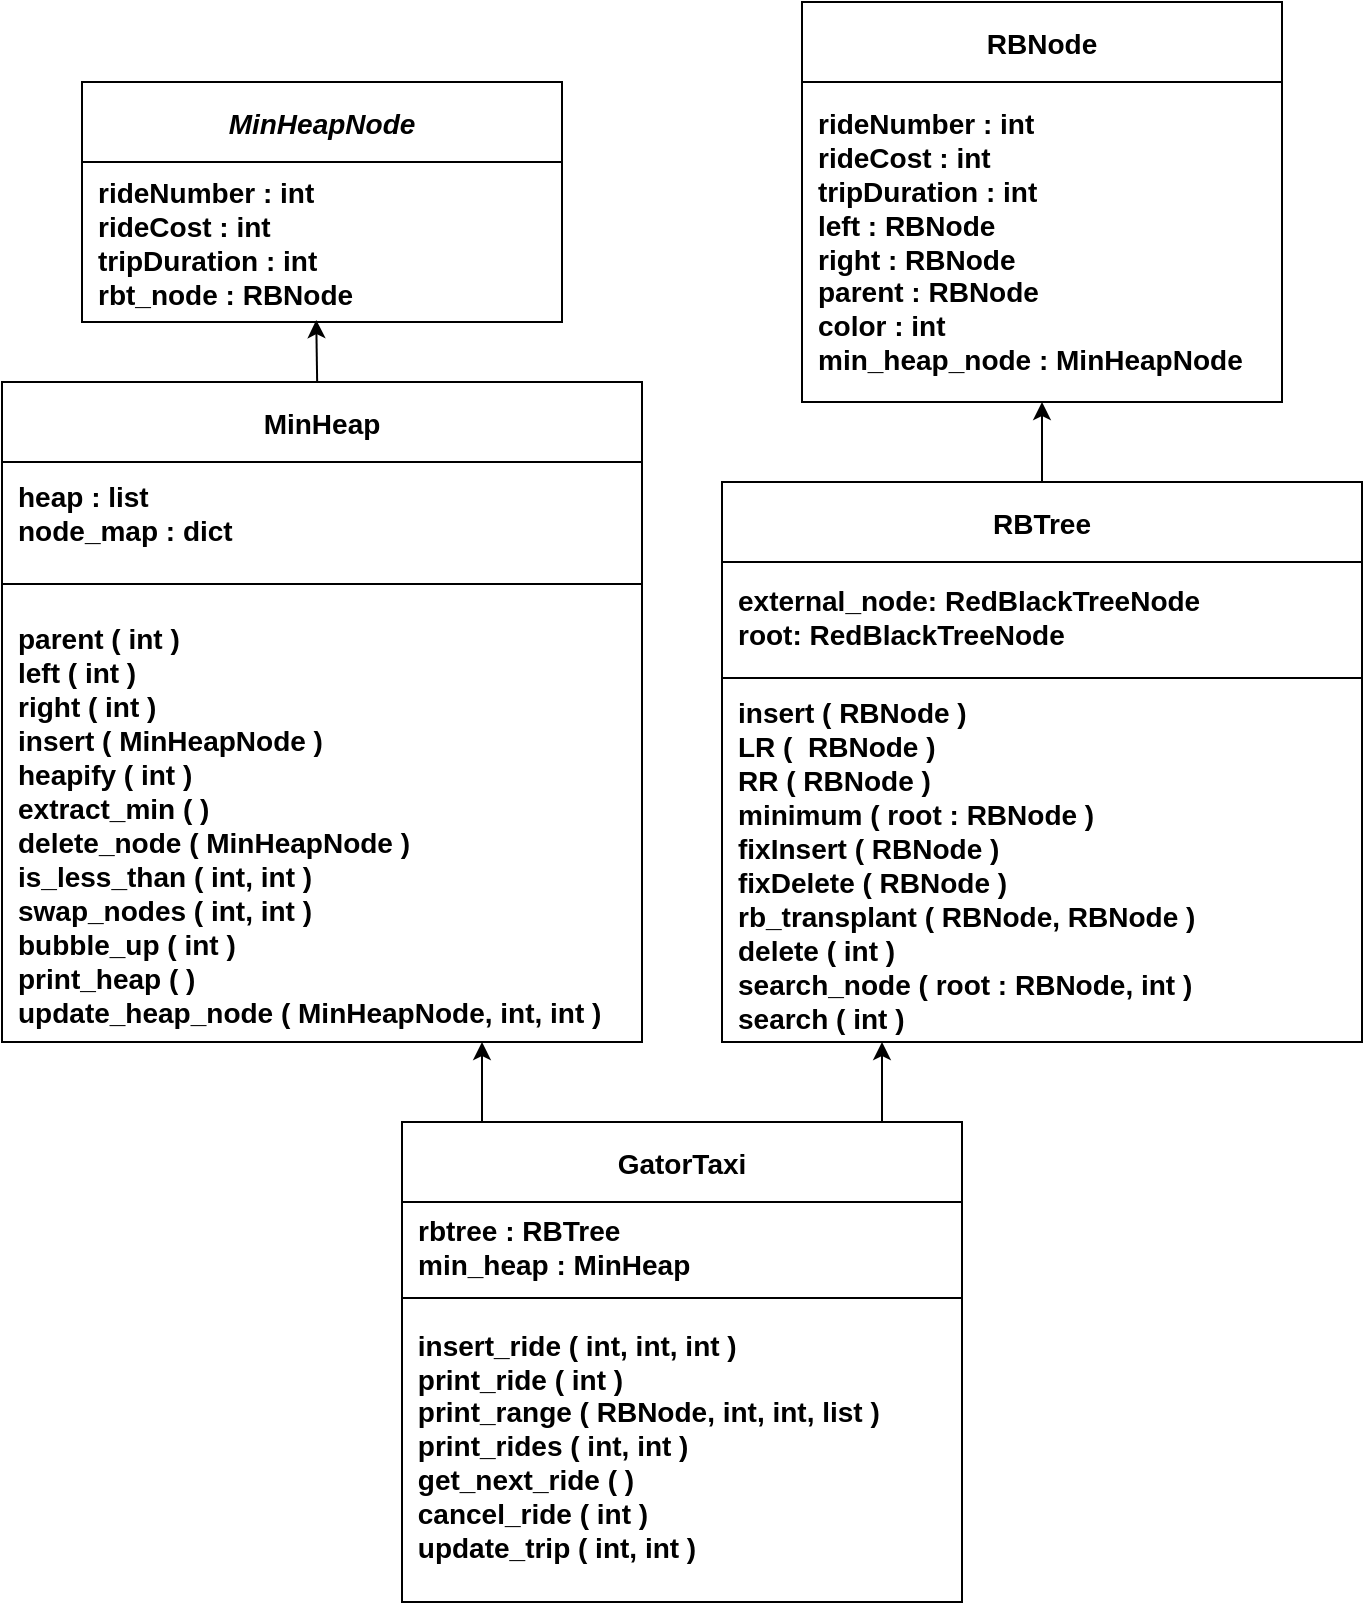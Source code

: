 <mxfile version="21.1.7" type="device">
  <diagram id="C5RBs43oDa-KdzZeNtuy" name="Page-1">
    <mxGraphModel dx="984" dy="667" grid="1" gridSize="10" guides="1" tooltips="1" connect="1" arrows="1" fold="1" page="1" pageScale="1" pageWidth="827" pageHeight="1169" math="0" shadow="0">
      <root>
        <mxCell id="WIyWlLk6GJQsqaUBKTNV-0" />
        <mxCell id="WIyWlLk6GJQsqaUBKTNV-1" parent="WIyWlLk6GJQsqaUBKTNV-0" />
        <mxCell id="7pUc_L0GtBTxHSkgT-HD-0" value="MinHeapNode" style="swimlane;fontStyle=3;align=center;verticalAlign=middle;childLayout=stackLayout;horizontal=1;startSize=40;horizontalStack=0;resizeParent=1;resizeLast=0;collapsible=1;marginBottom=0;rounded=0;shadow=0;strokeWidth=1;spacing=4;fontSize=14;labelBorderColor=none;labelBackgroundColor=none;" parent="WIyWlLk6GJQsqaUBKTNV-1" vertex="1">
          <mxGeometry x="120" y="80" width="240" height="120" as="geometry">
            <mxRectangle x="230" y="140" width="160" height="26" as="alternateBounds" />
          </mxGeometry>
        </mxCell>
        <mxCell id="7pUc_L0GtBTxHSkgT-HD-1" value="rideNumber : int &#xa;rideCost : int&#xa;tripDuration : int&#xa;rbt_node : RBNode" style="text;align=left;verticalAlign=middle;spacingLeft=4;spacingRight=4;overflow=hidden;rotatable=0;points=[[0,0.5],[1,0.5]];portConstraint=eastwest;spacing=4;fontSize=14;labelBorderColor=none;fontStyle=1;labelBackgroundColor=none;" parent="7pUc_L0GtBTxHSkgT-HD-0" vertex="1">
          <mxGeometry y="40" width="240" height="80" as="geometry" />
        </mxCell>
        <mxCell id="7pUc_L0GtBTxHSkgT-HD-4" value="MinHeap" style="swimlane;fontStyle=1;align=center;verticalAlign=middle;childLayout=stackLayout;horizontal=1;startSize=40;horizontalStack=0;resizeParent=1;resizeLast=0;collapsible=1;marginBottom=0;rounded=0;shadow=0;strokeWidth=1;spacing=4;fontSize=14;labelBorderColor=none;labelBackgroundColor=none;" parent="WIyWlLk6GJQsqaUBKTNV-1" vertex="1">
          <mxGeometry x="80" y="230" width="320" height="330" as="geometry">
            <mxRectangle x="130" y="380" width="160" height="26" as="alternateBounds" />
          </mxGeometry>
        </mxCell>
        <mxCell id="7pUc_L0GtBTxHSkgT-HD-5" value="heap : list&#xa;node_map : dict" style="text;align=left;verticalAlign=middle;spacingLeft=4;spacingRight=4;overflow=hidden;rotatable=0;points=[[0,0.5],[1,0.5]];portConstraint=eastwest;spacing=4;fontSize=14;labelBorderColor=none;fontStyle=1;labelBackgroundColor=none;" parent="7pUc_L0GtBTxHSkgT-HD-4" vertex="1">
          <mxGeometry y="40" width="320" height="50" as="geometry" />
        </mxCell>
        <mxCell id="7pUc_L0GtBTxHSkgT-HD-6" value="" style="line;html=1;strokeWidth=1;align=left;verticalAlign=middle;spacingTop=-1;spacingLeft=3;spacingRight=3;rotatable=0;labelPosition=right;points=[];portConstraint=eastwest;spacing=4;fontSize=14;labelBorderColor=none;fontStyle=1;labelBackgroundColor=none;" parent="7pUc_L0GtBTxHSkgT-HD-4" vertex="1">
          <mxGeometry y="90" width="320" height="22" as="geometry" />
        </mxCell>
        <mxCell id="7pUc_L0GtBTxHSkgT-HD-7" value="parent ( int )&#xa;left ( int )&#xa;right ( int )&#xa;insert ( MinHeapNode )&#xa;heapify ( int )&#xa;extract_min ( )&#xa;delete_node ( MinHeapNode )&#xa;is_less_than ( int, int )&#xa;swap_nodes ( int, int )&#xa;bubble_up ( int )&#xa;print_heap ( )&#xa;update_heap_node ( MinHeapNode, int, int )" style="text;align=left;verticalAlign=middle;spacingLeft=4;spacingRight=4;overflow=hidden;rotatable=0;points=[[0,0.5],[1,0.5]];portConstraint=eastwest;fontStyle=1;spacing=4;fontSize=14;labelBorderColor=none;labelBackgroundColor=none;" parent="7pUc_L0GtBTxHSkgT-HD-4" vertex="1">
          <mxGeometry y="112" width="320" height="218" as="geometry" />
        </mxCell>
        <mxCell id="7pUc_L0GtBTxHSkgT-HD-8" value="RBTree" style="swimlane;fontStyle=1;align=center;verticalAlign=middle;childLayout=stackLayout;horizontal=1;startSize=40;horizontalStack=0;resizeParent=1;resizeLast=0;collapsible=1;marginBottom=0;rounded=0;shadow=0;strokeWidth=1;spacing=4;fontSize=14;labelBorderColor=none;labelBackgroundColor=none;" parent="WIyWlLk6GJQsqaUBKTNV-1" vertex="1">
          <mxGeometry x="440" y="280" width="320" height="280" as="geometry">
            <mxRectangle x="340" y="380" width="170" height="26" as="alternateBounds" />
          </mxGeometry>
        </mxCell>
        <mxCell id="7pUc_L0GtBTxHSkgT-HD-9" value="external_node: RedBlackTreeNode&#xa;root: RedBlackTreeNode" style="text;align=left;verticalAlign=middle;spacingLeft=4;spacingRight=4;overflow=hidden;rotatable=0;points=[[0,0.5],[1,0.5]];portConstraint=eastwest;spacing=4;fontSize=14;labelBorderColor=none;fontStyle=1;labelBackgroundColor=none;" parent="7pUc_L0GtBTxHSkgT-HD-8" vertex="1">
          <mxGeometry y="40" width="320" height="54" as="geometry" />
        </mxCell>
        <mxCell id="7pUc_L0GtBTxHSkgT-HD-10" value="" style="line;html=1;strokeWidth=1;align=left;verticalAlign=middle;spacingTop=-1;spacingLeft=3;spacingRight=3;rotatable=0;labelPosition=right;points=[];portConstraint=eastwest;spacing=4;fontSize=14;labelBorderColor=none;fontStyle=1;labelBackgroundColor=none;" parent="7pUc_L0GtBTxHSkgT-HD-8" vertex="1">
          <mxGeometry y="94" width="320" height="8" as="geometry" />
        </mxCell>
        <mxCell id="7pUc_L0GtBTxHSkgT-HD-11" value="insert ( RBNode )&#xa;LR (  RBNode )&#xa;RR ( RBNode )&#xa;minimum ( root : RBNode )&#xa;fixInsert ( RBNode )&#xa;fixDelete ( RBNode )&#xa;rb_transplant ( RBNode, RBNode )&#xa;delete ( int )&#xa;search_node ( root : RBNode, int )&#xa;search ( int )" style="text;align=left;verticalAlign=middle;spacingLeft=4;spacingRight=4;overflow=hidden;rotatable=0;points=[[0,0.5],[1,0.5]];portConstraint=eastwest;fontStyle=1;spacing=4;fontSize=14;labelBorderColor=none;labelBackgroundColor=none;" parent="7pUc_L0GtBTxHSkgT-HD-8" vertex="1">
          <mxGeometry y="102" width="320" height="178" as="geometry" />
        </mxCell>
        <mxCell id="7pUc_L0GtBTxHSkgT-HD-12" value="RBNode" style="swimlane;fontStyle=1;align=center;verticalAlign=middle;childLayout=stackLayout;horizontal=1;startSize=40;horizontalStack=0;resizeParent=1;resizeLast=0;collapsible=1;marginBottom=0;rounded=0;shadow=0;strokeWidth=1;spacing=4;fontSize=14;labelBorderColor=none;labelBackgroundColor=none;" parent="WIyWlLk6GJQsqaUBKTNV-1" vertex="1">
          <mxGeometry x="480" y="40" width="240" height="200" as="geometry">
            <mxRectangle x="550" y="140" width="160" height="26" as="alternateBounds" />
          </mxGeometry>
        </mxCell>
        <mxCell id="7pUc_L0GtBTxHSkgT-HD-13" value="rideNumber : int&lt;br&gt;rideCost : int&lt;br&gt;tripDuration : int&lt;br&gt;left : RBNode&lt;br&gt;right : RBNode&lt;br&gt;parent : RBNode&lt;br&gt;color : int&lt;br&gt;min_heap_node : MinHeapNode" style="text;align=left;verticalAlign=middle;spacingLeft=4;spacingRight=4;overflow=hidden;rotatable=0;points=[[0,0.5],[1,0.5]];portConstraint=eastwest;rounded=0;shadow=0;html=1;spacingTop=1;spacingBottom=2;spacing=4;whiteSpace=wrap;fontSize=14;labelBorderColor=none;fontStyle=1;labelBackgroundColor=none;" parent="7pUc_L0GtBTxHSkgT-HD-12" vertex="1">
          <mxGeometry y="40" width="240" height="160" as="geometry" />
        </mxCell>
        <mxCell id="7pUc_L0GtBTxHSkgT-HD-16" value="GatorTaxi" style="swimlane;fontStyle=1;align=center;verticalAlign=middle;childLayout=stackLayout;horizontal=1;startSize=40;horizontalStack=0;resizeParent=1;resizeLast=0;collapsible=1;marginBottom=0;rounded=0;shadow=0;strokeWidth=1;spacing=4;fontSize=14;labelBorderColor=none;labelBackgroundColor=none;" parent="WIyWlLk6GJQsqaUBKTNV-1" vertex="1">
          <mxGeometry x="280" y="600" width="280" height="240" as="geometry">
            <mxRectangle x="130" y="380" width="160" height="26" as="alternateBounds" />
          </mxGeometry>
        </mxCell>
        <mxCell id="7pUc_L0GtBTxHSkgT-HD-17" value="rbtree : RBTree&#xa;min_heap : MinHeap" style="text;align=left;verticalAlign=middle;spacingLeft=4;spacingRight=4;overflow=hidden;rotatable=0;points=[[0,0.5],[1,0.5]];portConstraint=eastwest;spacing=4;fontSize=14;labelBorderColor=none;fontStyle=1;labelBackgroundColor=none;" parent="7pUc_L0GtBTxHSkgT-HD-16" vertex="1">
          <mxGeometry y="40" width="280" height="44" as="geometry" />
        </mxCell>
        <mxCell id="7pUc_L0GtBTxHSkgT-HD-18" value="" style="line;html=1;strokeWidth=1;align=left;verticalAlign=middle;spacingTop=-1;spacingLeft=3;spacingRight=3;rotatable=0;labelPosition=right;points=[];portConstraint=eastwest;spacing=4;fontSize=14;labelBorderColor=none;fontStyle=1;labelBackgroundColor=none;" parent="7pUc_L0GtBTxHSkgT-HD-16" vertex="1">
          <mxGeometry y="84" width="280" height="8" as="geometry" />
        </mxCell>
        <mxCell id="7pUc_L0GtBTxHSkgT-HD-19" value="&lt;span style=&quot;background-color: initial;&quot;&gt;&amp;nbsp;insert_ride ( int, int, int )&lt;/span&gt;&lt;br&gt;&lt;div&gt;&amp;nbsp;print_ride ( int )&lt;/div&gt;&lt;div&gt;&amp;nbsp;print_range ( RBNode, int, int, list )&lt;/div&gt;&lt;div&gt;&amp;nbsp;print_rides ( int, int )&lt;/div&gt;&lt;div&gt;&amp;nbsp;get_next_ride ( )&lt;/div&gt;&lt;div&gt;&amp;nbsp;cancel_ride ( int )&lt;/div&gt;&lt;div&gt;&amp;nbsp;update_trip ( int, int )&lt;/div&gt;&lt;div&gt;&lt;/div&gt;" style="text;html=1;align=left;verticalAlign=middle;resizable=0;points=[];autosize=1;strokeColor=none;fillColor=none;fontSize=14;fontColor=default;spacing=4;labelBorderColor=none;fontStyle=1;labelBackgroundColor=none;" parent="7pUc_L0GtBTxHSkgT-HD-16" vertex="1">
          <mxGeometry y="92" width="280" height="140" as="geometry" />
        </mxCell>
        <mxCell id="7pUc_L0GtBTxHSkgT-HD-35" style="rounded=0;orthogonalLoop=1;jettySize=auto;html=1;spacing=4;fontSize=14;labelBorderColor=none;fontStyle=1;labelBackgroundColor=none;verticalAlign=middle;entryX=0.488;entryY=0.988;entryDx=0;entryDy=0;entryPerimeter=0;" parent="WIyWlLk6GJQsqaUBKTNV-1" source="7pUc_L0GtBTxHSkgT-HD-4" target="7pUc_L0GtBTxHSkgT-HD-1" edge="1">
          <mxGeometry relative="1" as="geometry">
            <mxPoint x="400" y="320" as="sourcePoint" />
            <mxPoint x="480" y="320" as="targetPoint" />
          </mxGeometry>
        </mxCell>
        <mxCell id="MRODoxujueKmkuAbDiO0-0" style="rounded=0;orthogonalLoop=1;jettySize=auto;html=1;spacing=4;fontSize=14;labelBorderColor=none;fontStyle=1;labelBackgroundColor=none;verticalAlign=middle;exitX=0.5;exitY=0;exitDx=0;exitDy=0;" edge="1" parent="WIyWlLk6GJQsqaUBKTNV-1" source="7pUc_L0GtBTxHSkgT-HD-8">
          <mxGeometry relative="1" as="geometry">
            <mxPoint x="248" y="240" as="sourcePoint" />
            <mxPoint x="600" y="240" as="targetPoint" />
          </mxGeometry>
        </mxCell>
        <mxCell id="MRODoxujueKmkuAbDiO0-1" style="rounded=0;orthogonalLoop=1;jettySize=auto;html=1;spacing=4;fontSize=14;labelBorderColor=none;fontStyle=1;labelBackgroundColor=none;verticalAlign=middle;" edge="1" parent="WIyWlLk6GJQsqaUBKTNV-1">
          <mxGeometry relative="1" as="geometry">
            <mxPoint x="320" y="600" as="sourcePoint" />
            <mxPoint x="320" y="560" as="targetPoint" />
          </mxGeometry>
        </mxCell>
        <mxCell id="MRODoxujueKmkuAbDiO0-2" style="rounded=0;orthogonalLoop=1;jettySize=auto;html=1;spacing=4;fontSize=14;labelBorderColor=none;fontStyle=1;labelBackgroundColor=none;verticalAlign=middle;" edge="1" parent="WIyWlLk6GJQsqaUBKTNV-1">
          <mxGeometry relative="1" as="geometry">
            <mxPoint x="520" y="600" as="sourcePoint" />
            <mxPoint x="520" y="560" as="targetPoint" />
          </mxGeometry>
        </mxCell>
      </root>
    </mxGraphModel>
  </diagram>
</mxfile>
